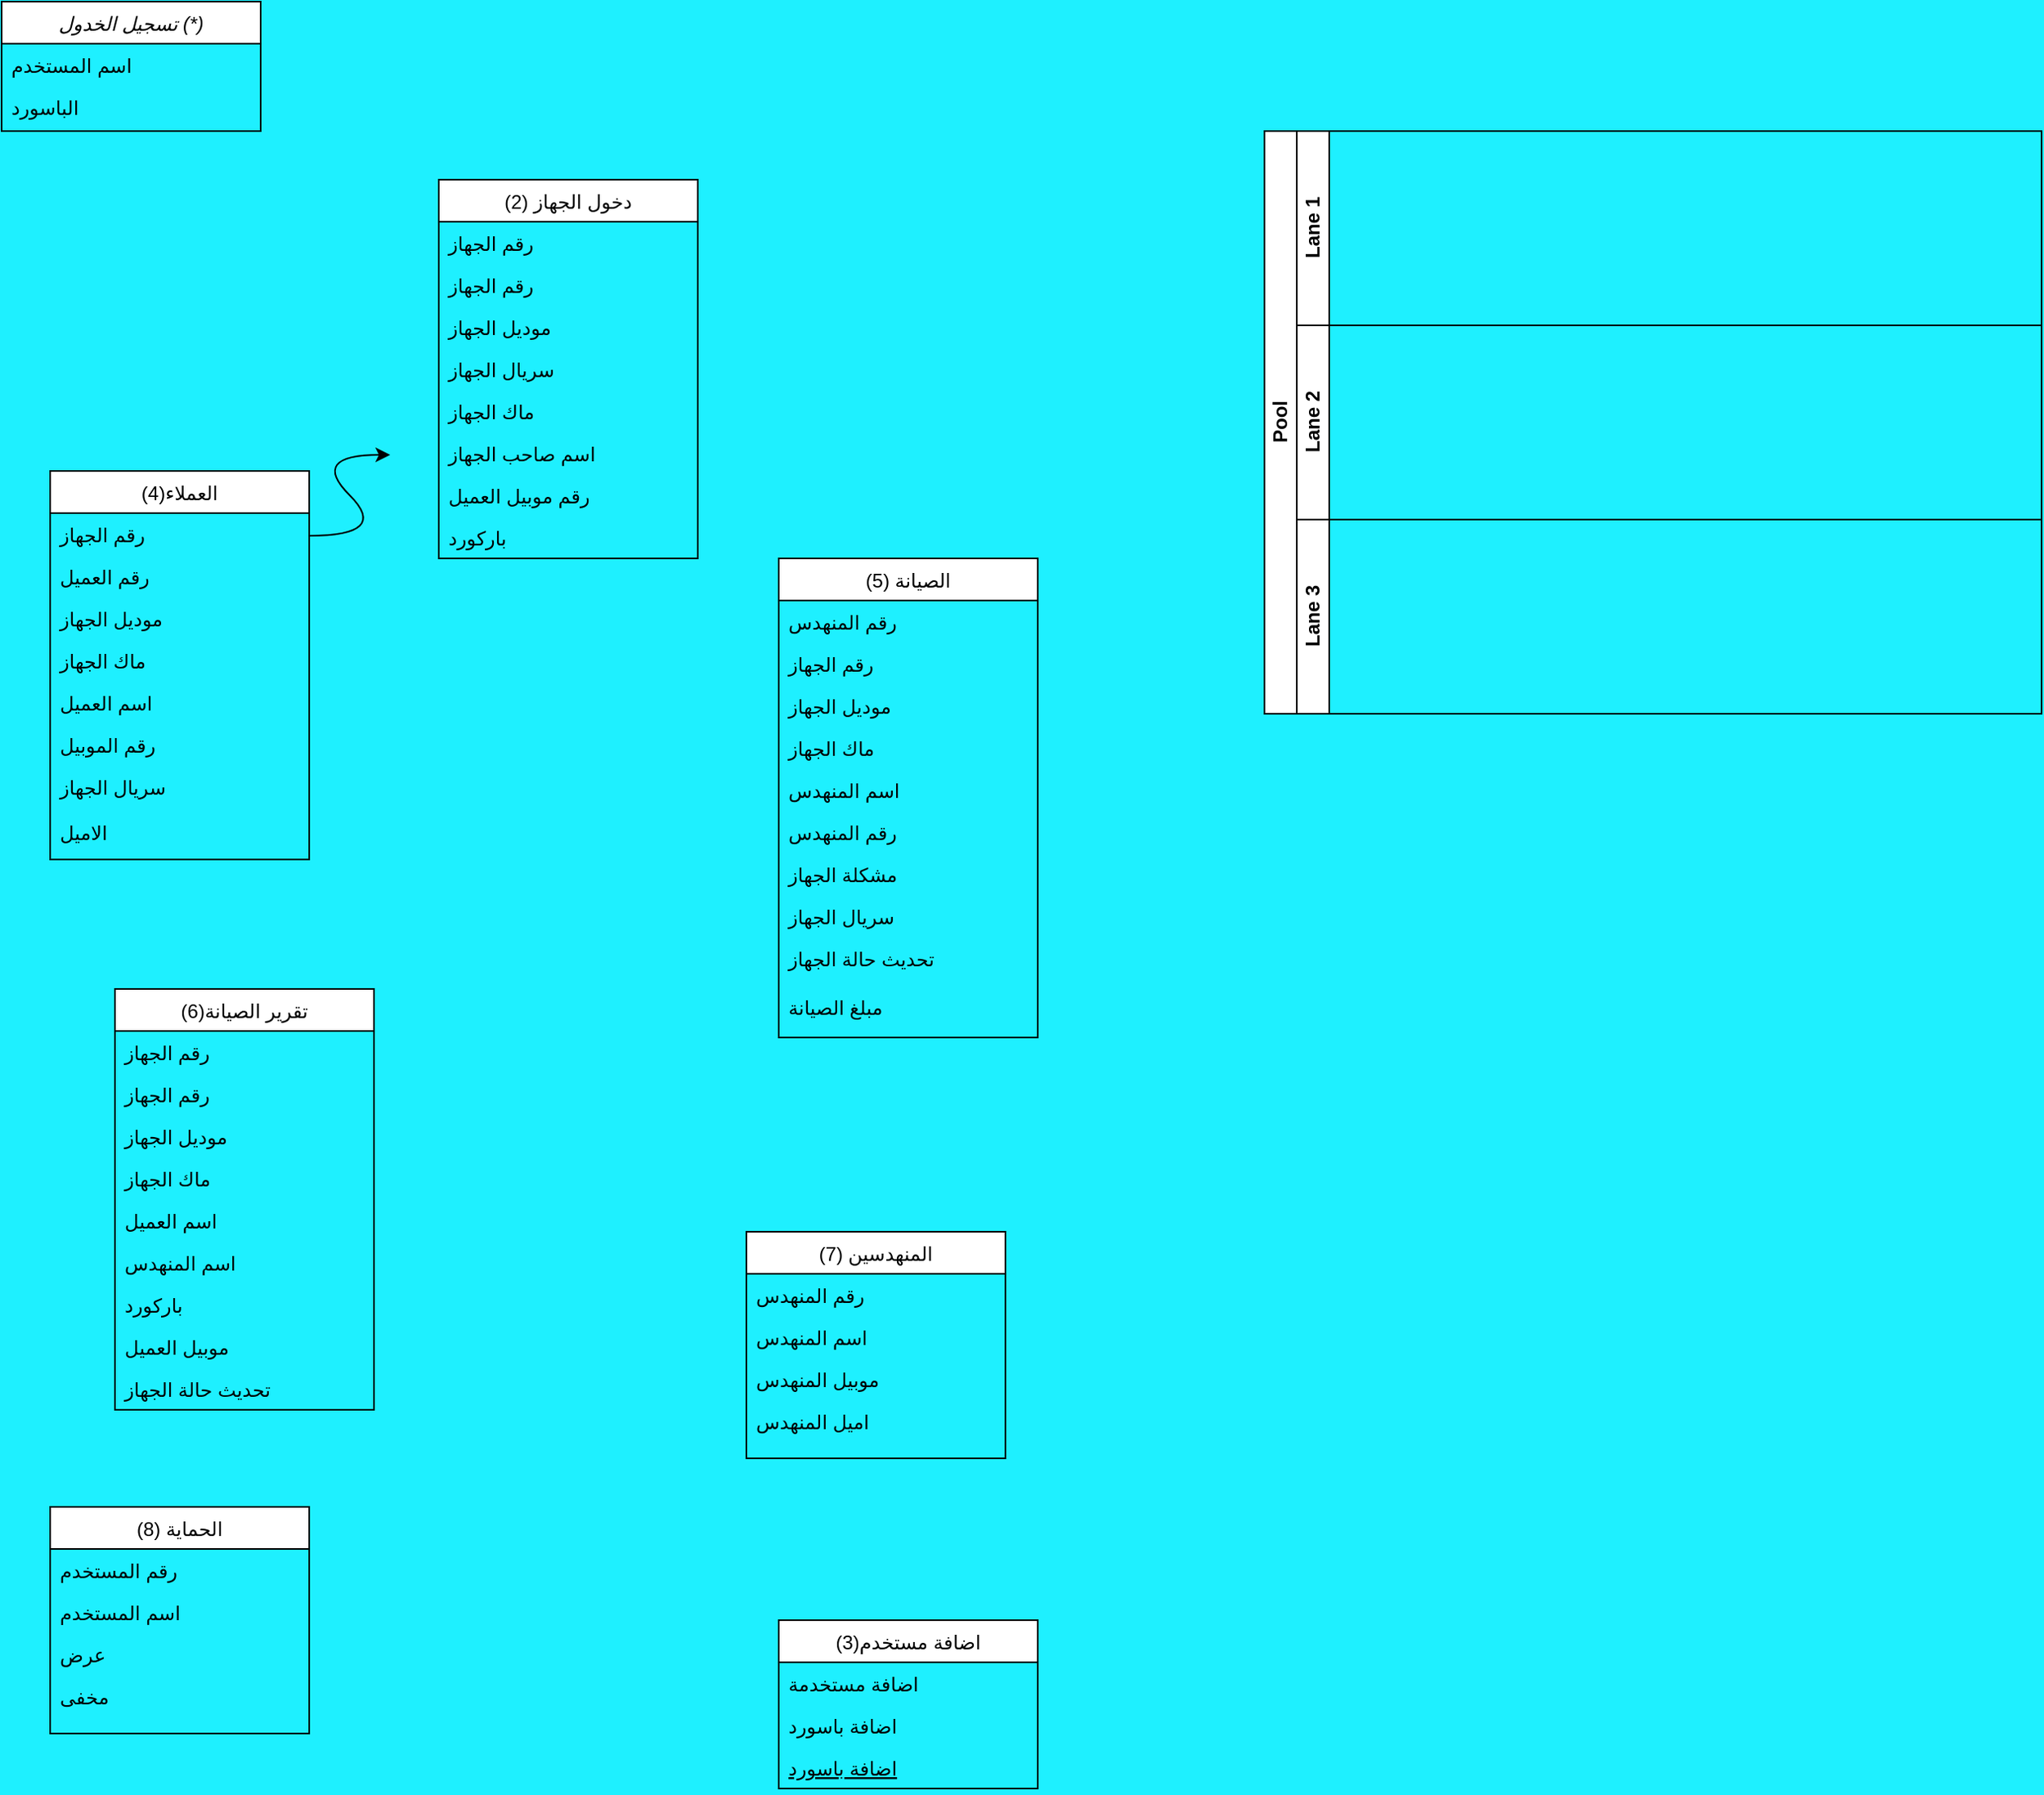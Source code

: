 <mxfile version="26.0.8">
  <diagram id="C5RBs43oDa-KdzZeNtuy" name="Page-1">
    <mxGraphModel dx="1434" dy="833" grid="1" gridSize="10" guides="1" tooltips="1" connect="1" arrows="1" fold="1" page="1" pageScale="1" pageWidth="827" pageHeight="1169" background="light-dark(#1EF0FF,#121212)" math="0" shadow="0">
      <root>
        <mxCell id="WIyWlLk6GJQsqaUBKTNV-0" />
        <mxCell id="WIyWlLk6GJQsqaUBKTNV-1" parent="WIyWlLk6GJQsqaUBKTNV-0" />
        <mxCell id="zkfFHV4jXpPFQw0GAbJ--0" value="تسجيل الخدول (*)" style="swimlane;fontStyle=2;align=center;verticalAlign=top;childLayout=stackLayout;horizontal=1;startSize=26;horizontalStack=0;resizeParent=1;resizeLast=0;collapsible=1;marginBottom=0;rounded=0;shadow=0;strokeWidth=1;" parent="WIyWlLk6GJQsqaUBKTNV-1" vertex="1">
          <mxGeometry x="80" y="30" width="160" height="80" as="geometry">
            <mxRectangle x="230" y="140" width="160" height="26" as="alternateBounds" />
          </mxGeometry>
        </mxCell>
        <mxCell id="zkfFHV4jXpPFQw0GAbJ--1" value="اسم المستخدم" style="text;align=left;verticalAlign=top;spacingLeft=4;spacingRight=4;overflow=hidden;rotatable=0;points=[[0,0.5],[1,0.5]];portConstraint=eastwest;" parent="zkfFHV4jXpPFQw0GAbJ--0" vertex="1">
          <mxGeometry y="26" width="160" height="26" as="geometry" />
        </mxCell>
        <mxCell id="zkfFHV4jXpPFQw0GAbJ--2" value="الباسورد" style="text;align=left;verticalAlign=top;spacingLeft=4;spacingRight=4;overflow=hidden;rotatable=0;points=[[0,0.5],[1,0.5]];portConstraint=eastwest;rounded=0;shadow=0;html=0;" parent="zkfFHV4jXpPFQw0GAbJ--0" vertex="1">
          <mxGeometry y="52" width="160" height="26" as="geometry" />
        </mxCell>
        <mxCell id="zkfFHV4jXpPFQw0GAbJ--6" value="اضافة مستخدم(3)" style="swimlane;fontStyle=0;align=center;verticalAlign=top;childLayout=stackLayout;horizontal=1;startSize=26;horizontalStack=0;resizeParent=1;resizeLast=0;collapsible=1;marginBottom=0;rounded=0;shadow=0;strokeWidth=1;" parent="WIyWlLk6GJQsqaUBKTNV-1" vertex="1">
          <mxGeometry x="560" y="1030" width="160" height="104" as="geometry">
            <mxRectangle x="540" y="616" width="160" height="26" as="alternateBounds" />
          </mxGeometry>
        </mxCell>
        <mxCell id="zkfFHV4jXpPFQw0GAbJ--7" value="اضافة مستخدمة" style="text;align=left;verticalAlign=top;spacingLeft=4;spacingRight=4;overflow=hidden;rotatable=0;points=[[0,0.5],[1,0.5]];portConstraint=eastwest;" parent="zkfFHV4jXpPFQw0GAbJ--6" vertex="1">
          <mxGeometry y="26" width="160" height="26" as="geometry" />
        </mxCell>
        <mxCell id="zkfFHV4jXpPFQw0GAbJ--8" value="اضافة باسورد" style="text;align=left;verticalAlign=top;spacingLeft=4;spacingRight=4;overflow=hidden;rotatable=0;points=[[0,0.5],[1,0.5]];portConstraint=eastwest;rounded=0;shadow=0;html=0;" parent="zkfFHV4jXpPFQw0GAbJ--6" vertex="1">
          <mxGeometry y="52" width="160" height="26" as="geometry" />
        </mxCell>
        <mxCell id="zkfFHV4jXpPFQw0GAbJ--10" value="اضافة باسورد" style="text;align=left;verticalAlign=top;spacingLeft=4;spacingRight=4;overflow=hidden;rotatable=0;points=[[0,0.5],[1,0.5]];portConstraint=eastwest;fontStyle=4" parent="zkfFHV4jXpPFQw0GAbJ--6" vertex="1">
          <mxGeometry y="78" width="160" height="26" as="geometry" />
        </mxCell>
        <mxCell id="zkfFHV4jXpPFQw0GAbJ--13" value="العملاء(4)" style="swimlane;fontStyle=0;align=center;verticalAlign=top;childLayout=stackLayout;horizontal=1;startSize=26;horizontalStack=0;resizeParent=1;resizeLast=0;collapsible=1;marginBottom=0;rounded=0;shadow=0;strokeWidth=1;" parent="WIyWlLk6GJQsqaUBKTNV-1" vertex="1">
          <mxGeometry x="110" y="320" width="160" height="240" as="geometry">
            <mxRectangle x="540" y="350" width="160" height="26" as="alternateBounds" />
          </mxGeometry>
        </mxCell>
        <mxCell id="zkfFHV4jXpPFQw0GAbJ--14" value="رقم الجهاز" style="text;align=left;verticalAlign=top;spacingLeft=4;spacingRight=4;overflow=hidden;rotatable=0;points=[[0,0.5],[1,0.5]];portConstraint=eastwest;" parent="zkfFHV4jXpPFQw0GAbJ--13" vertex="1">
          <mxGeometry y="26" width="160" height="26" as="geometry" />
        </mxCell>
        <mxCell id="AMiN39QSzYucy0YRh3hm-0" value="رقم العميل" style="text;align=left;verticalAlign=top;spacingLeft=4;spacingRight=4;overflow=hidden;rotatable=0;points=[[0,0.5],[1,0.5]];portConstraint=eastwest;" parent="zkfFHV4jXpPFQw0GAbJ--13" vertex="1">
          <mxGeometry y="52" width="160" height="26" as="geometry" />
        </mxCell>
        <mxCell id="AMiN39QSzYucy0YRh3hm-1" value="موديل الجهاز" style="text;align=left;verticalAlign=top;spacingLeft=4;spacingRight=4;overflow=hidden;rotatable=0;points=[[0,0.5],[1,0.5]];portConstraint=eastwest;" parent="zkfFHV4jXpPFQw0GAbJ--13" vertex="1">
          <mxGeometry y="78" width="160" height="26" as="geometry" />
        </mxCell>
        <mxCell id="AMiN39QSzYucy0YRh3hm-2" value="ماك الجهاز" style="text;align=left;verticalAlign=top;spacingLeft=4;spacingRight=4;overflow=hidden;rotatable=0;points=[[0,0.5],[1,0.5]];portConstraint=eastwest;" parent="zkfFHV4jXpPFQw0GAbJ--13" vertex="1">
          <mxGeometry y="104" width="160" height="26" as="geometry" />
        </mxCell>
        <mxCell id="AMiN39QSzYucy0YRh3hm-3" value="اسم العميل" style="text;align=left;verticalAlign=top;spacingLeft=4;spacingRight=4;overflow=hidden;rotatable=0;points=[[0,0.5],[1,0.5]];portConstraint=eastwest;" parent="zkfFHV4jXpPFQw0GAbJ--13" vertex="1">
          <mxGeometry y="130" width="160" height="26" as="geometry" />
        </mxCell>
        <mxCell id="AMiN39QSzYucy0YRh3hm-4" value="رقم الموبيل" style="text;align=left;verticalAlign=top;spacingLeft=4;spacingRight=4;overflow=hidden;rotatable=0;points=[[0,0.5],[1,0.5]];portConstraint=eastwest;" parent="zkfFHV4jXpPFQw0GAbJ--13" vertex="1">
          <mxGeometry y="156" width="160" height="26" as="geometry" />
        </mxCell>
        <mxCell id="AMiN39QSzYucy0YRh3hm-5" value="سريال الجهاز" style="text;align=left;verticalAlign=top;spacingLeft=4;spacingRight=4;overflow=hidden;rotatable=0;points=[[0,0.5],[1,0.5]];portConstraint=eastwest;" parent="zkfFHV4jXpPFQw0GAbJ--13" vertex="1">
          <mxGeometry y="182" width="160" height="28" as="geometry" />
        </mxCell>
        <mxCell id="AMiN39QSzYucy0YRh3hm-7" value="الاميل " style="text;align=left;verticalAlign=top;spacingLeft=4;spacingRight=4;overflow=hidden;rotatable=0;points=[[0,0.5],[1,0.5]];portConstraint=eastwest;" parent="zkfFHV4jXpPFQw0GAbJ--13" vertex="1">
          <mxGeometry y="210" width="160" height="26" as="geometry" />
        </mxCell>
        <mxCell id="zkfFHV4jXpPFQw0GAbJ--17" value="دخول الجهاز (2)" style="swimlane;fontStyle=0;align=center;verticalAlign=top;childLayout=stackLayout;horizontal=1;startSize=26;horizontalStack=0;resizeParent=1;resizeLast=0;collapsible=1;marginBottom=0;rounded=0;shadow=0;strokeWidth=1;" parent="WIyWlLk6GJQsqaUBKTNV-1" vertex="1">
          <mxGeometry x="350" y="140" width="160" height="234" as="geometry">
            <mxRectangle x="540" y="130" width="160" height="26" as="alternateBounds" />
          </mxGeometry>
        </mxCell>
        <mxCell id="AMiN39QSzYucy0YRh3hm-57" value="رقم الجهاز" style="text;align=left;verticalAlign=top;spacingLeft=4;spacingRight=4;overflow=hidden;rotatable=0;points=[[0,0.5],[1,0.5]];portConstraint=eastwest;" parent="zkfFHV4jXpPFQw0GAbJ--17" vertex="1">
          <mxGeometry y="26" width="160" height="26" as="geometry" />
        </mxCell>
        <mxCell id="zkfFHV4jXpPFQw0GAbJ--18" value="رقم الجهاز" style="text;align=left;verticalAlign=top;spacingLeft=4;spacingRight=4;overflow=hidden;rotatable=0;points=[[0,0.5],[1,0.5]];portConstraint=eastwest;" parent="zkfFHV4jXpPFQw0GAbJ--17" vertex="1">
          <mxGeometry y="52" width="160" height="26" as="geometry" />
        </mxCell>
        <mxCell id="zkfFHV4jXpPFQw0GAbJ--19" value="موديل الجهاز" style="text;align=left;verticalAlign=top;spacingLeft=4;spacingRight=4;overflow=hidden;rotatable=0;points=[[0,0.5],[1,0.5]];portConstraint=eastwest;rounded=0;shadow=0;html=0;" parent="zkfFHV4jXpPFQw0GAbJ--17" vertex="1">
          <mxGeometry y="78" width="160" height="26" as="geometry" />
        </mxCell>
        <mxCell id="zkfFHV4jXpPFQw0GAbJ--20" value="سريال الجهاز" style="text;align=left;verticalAlign=top;spacingLeft=4;spacingRight=4;overflow=hidden;rotatable=0;points=[[0,0.5],[1,0.5]];portConstraint=eastwest;rounded=0;shadow=0;html=0;" parent="zkfFHV4jXpPFQw0GAbJ--17" vertex="1">
          <mxGeometry y="104" width="160" height="26" as="geometry" />
        </mxCell>
        <mxCell id="zkfFHV4jXpPFQw0GAbJ--21" value="ماك الجهاز" style="text;align=left;verticalAlign=top;spacingLeft=4;spacingRight=4;overflow=hidden;rotatable=0;points=[[0,0.5],[1,0.5]];portConstraint=eastwest;rounded=0;shadow=0;html=0;" parent="zkfFHV4jXpPFQw0GAbJ--17" vertex="1">
          <mxGeometry y="130" width="160" height="26" as="geometry" />
        </mxCell>
        <mxCell id="zkfFHV4jXpPFQw0GAbJ--22" value="اسم صاحب الجهاز" style="text;align=left;verticalAlign=top;spacingLeft=4;spacingRight=4;overflow=hidden;rotatable=0;points=[[0,0.5],[1,0.5]];portConstraint=eastwest;rounded=0;shadow=0;html=0;" parent="zkfFHV4jXpPFQw0GAbJ--17" vertex="1">
          <mxGeometry y="156" width="160" height="26" as="geometry" />
        </mxCell>
        <mxCell id="zkfFHV4jXpPFQw0GAbJ--24" value="رقم موبيل العميل " style="text;align=left;verticalAlign=top;spacingLeft=4;spacingRight=4;overflow=hidden;rotatable=0;points=[[0,0.5],[1,0.5]];portConstraint=eastwest;" parent="zkfFHV4jXpPFQw0GAbJ--17" vertex="1">
          <mxGeometry y="182" width="160" height="26" as="geometry" />
        </mxCell>
        <mxCell id="zkfFHV4jXpPFQw0GAbJ--25" value="باركورد" style="text;align=left;verticalAlign=top;spacingLeft=4;spacingRight=4;overflow=hidden;rotatable=0;points=[[0,0.5],[1,0.5]];portConstraint=eastwest;" parent="zkfFHV4jXpPFQw0GAbJ--17" vertex="1">
          <mxGeometry y="208" width="160" height="26" as="geometry" />
        </mxCell>
        <mxCell id="AMiN39QSzYucy0YRh3hm-16" value="الصيانة (5)" style="swimlane;fontStyle=0;align=center;verticalAlign=top;childLayout=stackLayout;horizontal=1;startSize=26;horizontalStack=0;resizeParent=1;resizeLast=0;collapsible=1;marginBottom=0;rounded=0;shadow=0;strokeWidth=1;" parent="WIyWlLk6GJQsqaUBKTNV-1" vertex="1">
          <mxGeometry x="560" y="374" width="160" height="296" as="geometry">
            <mxRectangle x="540" y="694" width="160" height="26" as="alternateBounds" />
          </mxGeometry>
        </mxCell>
        <mxCell id="AMiN39QSzYucy0YRh3hm-17" value="رقم المنهدس" style="text;align=left;verticalAlign=top;spacingLeft=4;spacingRight=4;overflow=hidden;rotatable=0;points=[[0,0.5],[1,0.5]];portConstraint=eastwest;" parent="AMiN39QSzYucy0YRh3hm-16" vertex="1">
          <mxGeometry y="26" width="160" height="26" as="geometry" />
        </mxCell>
        <mxCell id="AMiN39QSzYucy0YRh3hm-18" value="رقم الجهاز " style="text;align=left;verticalAlign=top;spacingLeft=4;spacingRight=4;overflow=hidden;rotatable=0;points=[[0,0.5],[1,0.5]];portConstraint=eastwest;rounded=0;shadow=0;html=0;" parent="AMiN39QSzYucy0YRh3hm-16" vertex="1">
          <mxGeometry y="52" width="160" height="26" as="geometry" />
        </mxCell>
        <mxCell id="AMiN39QSzYucy0YRh3hm-20" value="موديل الجهاز" style="text;align=left;verticalAlign=top;spacingLeft=4;spacingRight=4;overflow=hidden;rotatable=0;points=[[0,0.5],[1,0.5]];portConstraint=eastwest;rounded=0;shadow=0;html=0;" parent="AMiN39QSzYucy0YRh3hm-16" vertex="1">
          <mxGeometry y="78" width="160" height="26" as="geometry" />
        </mxCell>
        <mxCell id="AMiN39QSzYucy0YRh3hm-21" value="ماك الجهاز" style="text;align=left;verticalAlign=top;spacingLeft=4;spacingRight=4;overflow=hidden;rotatable=0;points=[[0,0.5],[1,0.5]];portConstraint=eastwest;rounded=0;shadow=0;html=0;" parent="AMiN39QSzYucy0YRh3hm-16" vertex="1">
          <mxGeometry y="104" width="160" height="26" as="geometry" />
        </mxCell>
        <mxCell id="AMiN39QSzYucy0YRh3hm-22" value="اسم المنهدس " style="text;align=left;verticalAlign=top;spacingLeft=4;spacingRight=4;overflow=hidden;rotatable=0;points=[[0,0.5],[1,0.5]];portConstraint=eastwest;rounded=0;shadow=0;html=0;" parent="AMiN39QSzYucy0YRh3hm-16" vertex="1">
          <mxGeometry y="130" width="160" height="26" as="geometry" />
        </mxCell>
        <mxCell id="AMiN39QSzYucy0YRh3hm-23" value="رقم المنهدس" style="text;align=left;verticalAlign=top;spacingLeft=4;spacingRight=4;overflow=hidden;rotatable=0;points=[[0,0.5],[1,0.5]];portConstraint=eastwest;rounded=0;shadow=0;html=0;" parent="AMiN39QSzYucy0YRh3hm-16" vertex="1">
          <mxGeometry y="156" width="160" height="26" as="geometry" />
        </mxCell>
        <mxCell id="AMiN39QSzYucy0YRh3hm-24" value="مشكلة الجهاز" style="text;align=left;verticalAlign=top;spacingLeft=4;spacingRight=4;overflow=hidden;rotatable=0;points=[[0,0.5],[1,0.5]];portConstraint=eastwest;rounded=0;shadow=0;html=0;" parent="AMiN39QSzYucy0YRh3hm-16" vertex="1">
          <mxGeometry y="182" width="160" height="26" as="geometry" />
        </mxCell>
        <mxCell id="AMiN39QSzYucy0YRh3hm-25" value="سريال الجهاز" style="text;align=left;verticalAlign=top;spacingLeft=4;spacingRight=4;overflow=hidden;rotatable=0;points=[[0,0.5],[1,0.5]];portConstraint=eastwest;rounded=0;shadow=0;html=0;" parent="AMiN39QSzYucy0YRh3hm-16" vertex="1">
          <mxGeometry y="208" width="160" height="26" as="geometry" />
        </mxCell>
        <mxCell id="l1afau9MyRZLILlWyFQn-0" value="تحديث حالة الجهاز" style="text;align=left;verticalAlign=top;spacingLeft=4;spacingRight=4;overflow=hidden;rotatable=0;points=[[0,0.5],[1,0.5]];portConstraint=eastwest;rounded=0;shadow=0;html=0;" vertex="1" parent="AMiN39QSzYucy0YRh3hm-16">
          <mxGeometry y="234" width="160" height="30" as="geometry" />
        </mxCell>
        <mxCell id="AMiN39QSzYucy0YRh3hm-26" value="مبلغ الصيانة" style="text;align=left;verticalAlign=top;spacingLeft=4;spacingRight=4;overflow=hidden;rotatable=0;points=[[0,0.5],[1,0.5]];portConstraint=eastwest;rounded=0;shadow=0;html=0;" parent="AMiN39QSzYucy0YRh3hm-16" vertex="1">
          <mxGeometry y="264" width="160" height="26" as="geometry" />
        </mxCell>
        <mxCell id="AMiN39QSzYucy0YRh3hm-27" value="تقرير الصيانة(6)" style="swimlane;fontStyle=0;align=center;verticalAlign=top;childLayout=stackLayout;horizontal=1;startSize=26;horizontalStack=0;resizeParent=1;resizeLast=0;collapsible=1;marginBottom=0;rounded=0;shadow=0;strokeWidth=1;" parent="WIyWlLk6GJQsqaUBKTNV-1" vertex="1">
          <mxGeometry x="150" y="640" width="160" height="260" as="geometry">
            <mxRectangle x="540" y="694" width="160" height="26" as="alternateBounds" />
          </mxGeometry>
        </mxCell>
        <mxCell id="AMiN39QSzYucy0YRh3hm-28" value="رقم الجهاز" style="text;align=left;verticalAlign=top;spacingLeft=4;spacingRight=4;overflow=hidden;rotatable=0;points=[[0,0.5],[1,0.5]];portConstraint=eastwest;" parent="AMiN39QSzYucy0YRh3hm-27" vertex="1">
          <mxGeometry y="26" width="160" height="26" as="geometry" />
        </mxCell>
        <mxCell id="AMiN39QSzYucy0YRh3hm-29" value="رقم الجهاز " style="text;align=left;verticalAlign=top;spacingLeft=4;spacingRight=4;overflow=hidden;rotatable=0;points=[[0,0.5],[1,0.5]];portConstraint=eastwest;rounded=0;shadow=0;html=0;" parent="AMiN39QSzYucy0YRh3hm-27" vertex="1">
          <mxGeometry y="52" width="160" height="26" as="geometry" />
        </mxCell>
        <mxCell id="AMiN39QSzYucy0YRh3hm-30" value="موديل الجهاز" style="text;align=left;verticalAlign=top;spacingLeft=4;spacingRight=4;overflow=hidden;rotatable=0;points=[[0,0.5],[1,0.5]];portConstraint=eastwest;rounded=0;shadow=0;html=0;" parent="AMiN39QSzYucy0YRh3hm-27" vertex="1">
          <mxGeometry y="78" width="160" height="26" as="geometry" />
        </mxCell>
        <mxCell id="AMiN39QSzYucy0YRh3hm-31" value="ماك الجهاز" style="text;align=left;verticalAlign=top;spacingLeft=4;spacingRight=4;overflow=hidden;rotatable=0;points=[[0,0.5],[1,0.5]];portConstraint=eastwest;rounded=0;shadow=0;html=0;" parent="AMiN39QSzYucy0YRh3hm-27" vertex="1">
          <mxGeometry y="104" width="160" height="26" as="geometry" />
        </mxCell>
        <mxCell id="AMiN39QSzYucy0YRh3hm-32" value="اسم العميل " style="text;align=left;verticalAlign=top;spacingLeft=4;spacingRight=4;overflow=hidden;rotatable=0;points=[[0,0.5],[1,0.5]];portConstraint=eastwest;rounded=0;shadow=0;html=0;" parent="AMiN39QSzYucy0YRh3hm-27" vertex="1">
          <mxGeometry y="130" width="160" height="26" as="geometry" />
        </mxCell>
        <mxCell id="AMiN39QSzYucy0YRh3hm-33" value="اسم المنهدس" style="text;align=left;verticalAlign=top;spacingLeft=4;spacingRight=4;overflow=hidden;rotatable=0;points=[[0,0.5],[1,0.5]];portConstraint=eastwest;rounded=0;shadow=0;html=0;" parent="AMiN39QSzYucy0YRh3hm-27" vertex="1">
          <mxGeometry y="156" width="160" height="26" as="geometry" />
        </mxCell>
        <mxCell id="AMiN39QSzYucy0YRh3hm-34" value="باركورد" style="text;align=left;verticalAlign=top;spacingLeft=4;spacingRight=4;overflow=hidden;rotatable=0;points=[[0,0.5],[1,0.5]];portConstraint=eastwest;rounded=0;shadow=0;html=0;" parent="AMiN39QSzYucy0YRh3hm-27" vertex="1">
          <mxGeometry y="182" width="160" height="26" as="geometry" />
        </mxCell>
        <mxCell id="AMiN39QSzYucy0YRh3hm-35" value="موبيل العميل " style="text;align=left;verticalAlign=top;spacingLeft=4;spacingRight=4;overflow=hidden;rotatable=0;points=[[0,0.5],[1,0.5]];portConstraint=eastwest;rounded=0;shadow=0;html=0;" parent="AMiN39QSzYucy0YRh3hm-27" vertex="1">
          <mxGeometry y="208" width="160" height="26" as="geometry" />
        </mxCell>
        <mxCell id="AMiN39QSzYucy0YRh3hm-36" value="تحديث حالة الجهاز" style="text;align=left;verticalAlign=top;spacingLeft=4;spacingRight=4;overflow=hidden;rotatable=0;points=[[0,0.5],[1,0.5]];portConstraint=eastwest;rounded=0;shadow=0;html=0;" parent="AMiN39QSzYucy0YRh3hm-27" vertex="1">
          <mxGeometry y="234" width="160" height="26" as="geometry" />
        </mxCell>
        <mxCell id="AMiN39QSzYucy0YRh3hm-37" value="المنهدسين (7)" style="swimlane;fontStyle=0;align=center;verticalAlign=top;childLayout=stackLayout;horizontal=1;startSize=26;horizontalStack=0;resizeParent=1;resizeLast=0;collapsible=1;marginBottom=0;rounded=0;shadow=0;strokeWidth=1;" parent="WIyWlLk6GJQsqaUBKTNV-1" vertex="1">
          <mxGeometry x="540" y="790" width="160" height="140" as="geometry">
            <mxRectangle x="540" y="694" width="160" height="26" as="alternateBounds" />
          </mxGeometry>
        </mxCell>
        <mxCell id="AMiN39QSzYucy0YRh3hm-38" value="رقم المنهدس" style="text;align=left;verticalAlign=top;spacingLeft=4;spacingRight=4;overflow=hidden;rotatable=0;points=[[0,0.5],[1,0.5]];portConstraint=eastwest;" parent="AMiN39QSzYucy0YRh3hm-37" vertex="1">
          <mxGeometry y="26" width="160" height="26" as="geometry" />
        </mxCell>
        <mxCell id="AMiN39QSzYucy0YRh3hm-39" value="اسم المنهدس" style="text;align=left;verticalAlign=top;spacingLeft=4;spacingRight=4;overflow=hidden;rotatable=0;points=[[0,0.5],[1,0.5]];portConstraint=eastwest;rounded=0;shadow=0;html=0;" parent="AMiN39QSzYucy0YRh3hm-37" vertex="1">
          <mxGeometry y="52" width="160" height="26" as="geometry" />
        </mxCell>
        <mxCell id="AMiN39QSzYucy0YRh3hm-40" value="موبيل المنهدس " style="text;align=left;verticalAlign=top;spacingLeft=4;spacingRight=4;overflow=hidden;rotatable=0;points=[[0,0.5],[1,0.5]];portConstraint=eastwest;rounded=0;shadow=0;html=0;" parent="AMiN39QSzYucy0YRh3hm-37" vertex="1">
          <mxGeometry y="78" width="160" height="26" as="geometry" />
        </mxCell>
        <mxCell id="AMiN39QSzYucy0YRh3hm-41" value="اميل المنهدس" style="text;align=left;verticalAlign=top;spacingLeft=4;spacingRight=4;overflow=hidden;rotatable=0;points=[[0,0.5],[1,0.5]];portConstraint=eastwest;rounded=0;shadow=0;html=0;" parent="AMiN39QSzYucy0YRh3hm-37" vertex="1">
          <mxGeometry y="104" width="160" height="26" as="geometry" />
        </mxCell>
        <mxCell id="AMiN39QSzYucy0YRh3hm-47" value="الحماية (8)" style="swimlane;fontStyle=0;align=center;verticalAlign=top;childLayout=stackLayout;horizontal=1;startSize=26;horizontalStack=0;resizeParent=1;resizeLast=0;collapsible=1;marginBottom=0;rounded=0;shadow=0;strokeWidth=1;" parent="WIyWlLk6GJQsqaUBKTNV-1" vertex="1">
          <mxGeometry x="110" y="960" width="160" height="140" as="geometry">
            <mxRectangle x="540" y="694" width="160" height="26" as="alternateBounds" />
          </mxGeometry>
        </mxCell>
        <mxCell id="AMiN39QSzYucy0YRh3hm-48" value="رقم المستخدم" style="text;align=left;verticalAlign=top;spacingLeft=4;spacingRight=4;overflow=hidden;rotatable=0;points=[[0,0.5],[1,0.5]];portConstraint=eastwest;" parent="AMiN39QSzYucy0YRh3hm-47" vertex="1">
          <mxGeometry y="26" width="160" height="26" as="geometry" />
        </mxCell>
        <mxCell id="AMiN39QSzYucy0YRh3hm-49" value="اسم المستخدم" style="text;align=left;verticalAlign=top;spacingLeft=4;spacingRight=4;overflow=hidden;rotatable=0;points=[[0,0.5],[1,0.5]];portConstraint=eastwest;rounded=0;shadow=0;html=0;" parent="AMiN39QSzYucy0YRh3hm-47" vertex="1">
          <mxGeometry y="52" width="160" height="26" as="geometry" />
        </mxCell>
        <mxCell id="AMiN39QSzYucy0YRh3hm-50" value="عرض" style="text;align=left;verticalAlign=top;spacingLeft=4;spacingRight=4;overflow=hidden;rotatable=0;points=[[0,0.5],[1,0.5]];portConstraint=eastwest;rounded=0;shadow=0;html=0;" parent="AMiN39QSzYucy0YRh3hm-47" vertex="1">
          <mxGeometry y="78" width="160" height="26" as="geometry" />
        </mxCell>
        <mxCell id="AMiN39QSzYucy0YRh3hm-51" value="مخفى" style="text;align=left;verticalAlign=top;spacingLeft=4;spacingRight=4;overflow=hidden;rotatable=0;points=[[0,0.5],[1,0.5]];portConstraint=eastwest;rounded=0;shadow=0;html=0;" parent="AMiN39QSzYucy0YRh3hm-47" vertex="1">
          <mxGeometry y="104" width="160" height="36" as="geometry" />
        </mxCell>
        <mxCell id="AMiN39QSzYucy0YRh3hm-59" value="" style="curved=1;endArrow=classic;html=1;rounded=0;" parent="WIyWlLk6GJQsqaUBKTNV-1" edge="1">
          <mxGeometry width="50" height="50" relative="1" as="geometry">
            <mxPoint x="270" y="360" as="sourcePoint" />
            <mxPoint x="320" y="310" as="targetPoint" />
            <Array as="points">
              <mxPoint x="320" y="360" />
              <mxPoint x="270" y="310" />
            </Array>
          </mxGeometry>
        </mxCell>
        <mxCell id="AMiN39QSzYucy0YRh3hm-61" value="Pool" style="swimlane;childLayout=stackLayout;resizeParent=1;resizeParentMax=0;horizontal=0;startSize=20;horizontalStack=0;html=1;direction=east;" parent="WIyWlLk6GJQsqaUBKTNV-1" vertex="1">
          <mxGeometry x="860" y="110" width="480" height="360" as="geometry" />
        </mxCell>
        <mxCell id="AMiN39QSzYucy0YRh3hm-62" value="Lane 1" style="swimlane;startSize=20;horizontal=0;html=1;" parent="AMiN39QSzYucy0YRh3hm-61" vertex="1">
          <mxGeometry x="20" width="460" height="120" as="geometry" />
        </mxCell>
        <mxCell id="AMiN39QSzYucy0YRh3hm-63" value="Lane 2" style="swimlane;startSize=20;horizontal=0;html=1;" parent="AMiN39QSzYucy0YRh3hm-61" vertex="1">
          <mxGeometry x="20" y="120" width="460" height="120" as="geometry" />
        </mxCell>
        <mxCell id="AMiN39QSzYucy0YRh3hm-64" value="Lane 3" style="swimlane;startSize=20;horizontal=0;html=1;" parent="AMiN39QSzYucy0YRh3hm-61" vertex="1">
          <mxGeometry x="20" y="240" width="460" height="120" as="geometry" />
        </mxCell>
      </root>
    </mxGraphModel>
  </diagram>
</mxfile>
